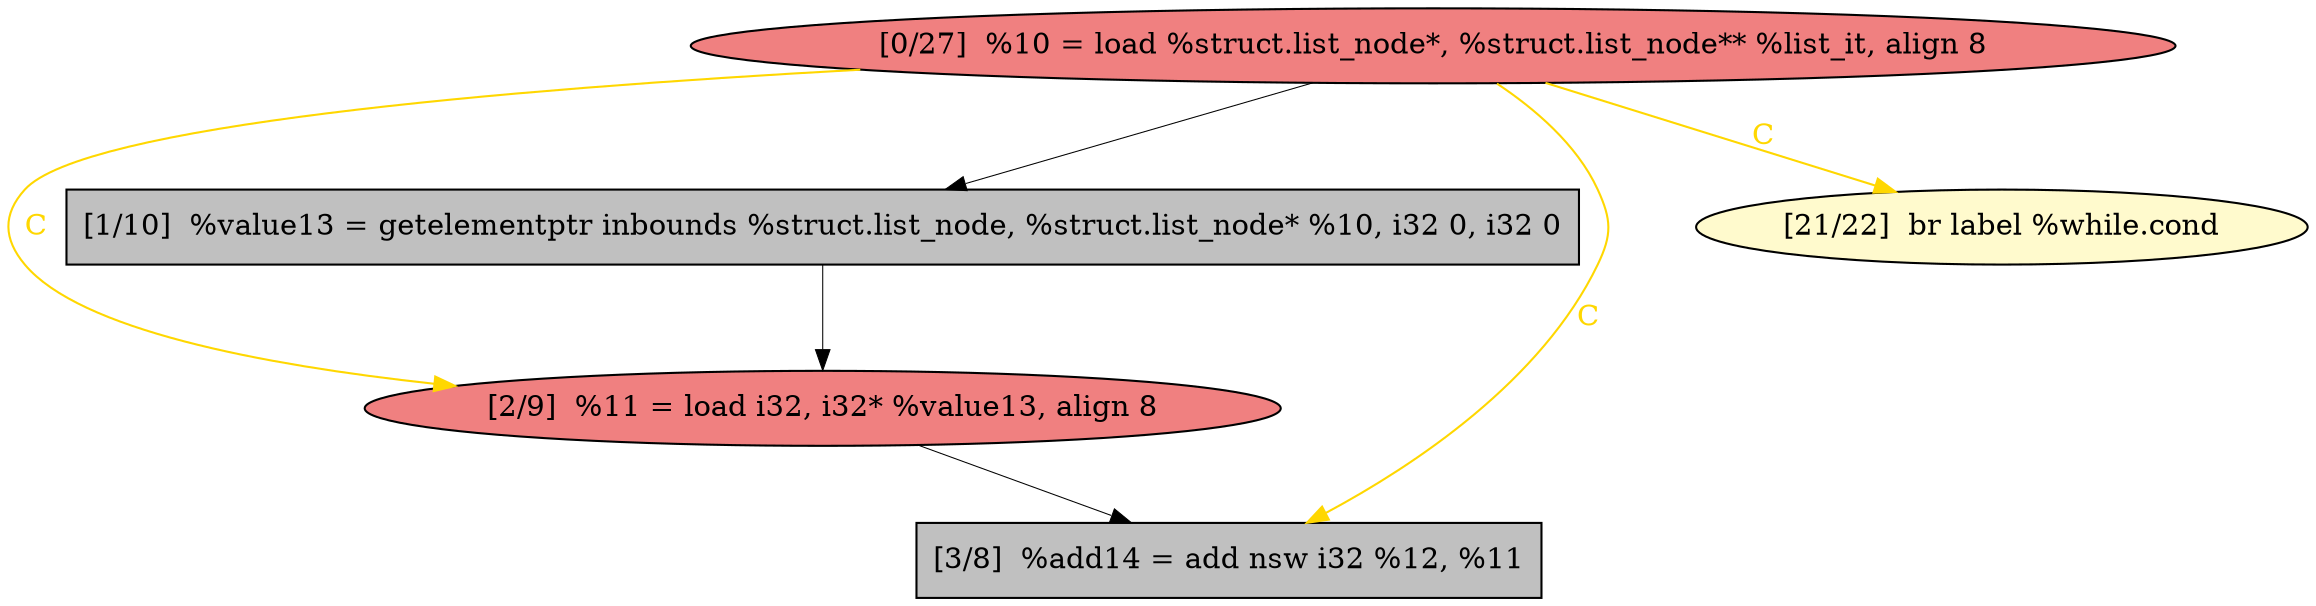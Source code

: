 
digraph G {


node390 [fillcolor=lightcoral,label="[2/9]  %11 = load i32, i32* %value13, align 8",shape=ellipse,style=filled ]
node389 [fillcolor=grey,label="[1/10]  %value13 = getelementptr inbounds %struct.list_node, %struct.list_node* %10, i32 0, i32 0",shape=rectangle,style=filled ]
node388 [fillcolor=grey,label="[3/8]  %add14 = add nsw i32 %12, %11",shape=rectangle,style=filled ]
node386 [fillcolor=lemonchiffon,label="[21/22]  br label %while.cond",shape=ellipse,style=filled ]
node387 [fillcolor=lightcoral,label="[0/27]  %10 = load %struct.list_node*, %struct.list_node** %list_it, align 8",shape=ellipse,style=filled ]

node389->node390 [style=solid,color=black,label="",penwidth=0.5,fontcolor=black ]
node390->node388 [style=solid,color=black,label="",penwidth=0.5,fontcolor=black ]
node387->node390 [style=solid,color=gold,label="C",penwidth=1.0,fontcolor=gold ]
node387->node388 [style=solid,color=gold,label="C",penwidth=1.0,fontcolor=gold ]
node387->node386 [style=solid,color=gold,label="C",penwidth=1.0,fontcolor=gold ]
node387->node389 [style=solid,color=black,label="",penwidth=0.5,fontcolor=black ]


}
